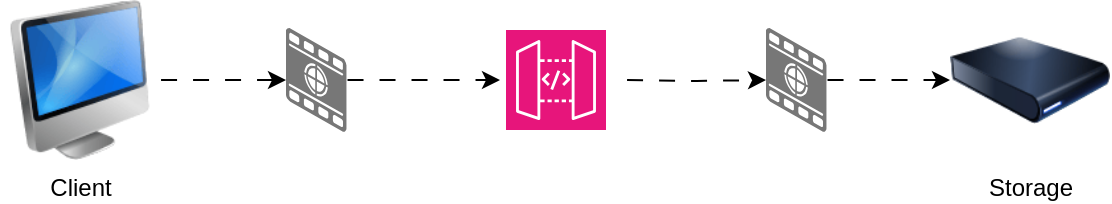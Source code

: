 <mxfile version="26.0.5" pages="5">
  <diagram name="Problem" id="P0rNSONEeaxtKrXE7Jqg">
    <mxGraphModel dx="1306" dy="825" grid="1" gridSize="10" guides="1" tooltips="1" connect="1" arrows="1" fold="1" page="1" pageScale="1" pageWidth="1169" pageHeight="827" math="0" shadow="0">
      <root>
        <mxCell id="0" />
        <mxCell id="1" parent="0" />
        <mxCell id="vBPRODDeX6TSBj6M_eWh-3" style="edgeStyle=orthogonalEdgeStyle;rounded=0;orthogonalLoop=1;jettySize=auto;html=1;entryX=0;entryY=0.5;entryDx=0;entryDy=0;flowAnimation=1;" edge="1" parent="1" source="vBPRODDeX6TSBj6M_eWh-6">
          <mxGeometry relative="1" as="geometry">
            <mxPoint x="557" y="414" as="targetPoint" />
          </mxGeometry>
        </mxCell>
        <mxCell id="vBPRODDeX6TSBj6M_eWh-1" value="Client" style="image;html=1;image=img/lib/clip_art/computers/iMac_128x128.png" vertex="1" parent="1">
          <mxGeometry x="307" y="374" width="80" height="80" as="geometry" />
        </mxCell>
        <mxCell id="vBPRODDeX6TSBj6M_eWh-9" style="edgeStyle=orthogonalEdgeStyle;rounded=0;orthogonalLoop=1;jettySize=auto;html=1;entryX=0;entryY=0.5;entryDx=0;entryDy=0;flowAnimation=1;" edge="1" parent="1" source="vBPRODDeX6TSBj6M_eWh-10" target="vBPRODDeX6TSBj6M_eWh-8">
          <mxGeometry relative="1" as="geometry" />
        </mxCell>
        <mxCell id="vBPRODDeX6TSBj6M_eWh-7" value="" style="edgeStyle=orthogonalEdgeStyle;rounded=0;orthogonalLoop=1;jettySize=auto;html=1;entryX=0;entryY=0.5;entryDx=0;entryDy=0;flowAnimation=1;" edge="1" parent="1" source="vBPRODDeX6TSBj6M_eWh-1" target="vBPRODDeX6TSBj6M_eWh-6">
          <mxGeometry relative="1" as="geometry">
            <mxPoint x="387" y="414" as="sourcePoint" />
            <mxPoint x="507" y="414" as="targetPoint" />
          </mxGeometry>
        </mxCell>
        <mxCell id="vBPRODDeX6TSBj6M_eWh-6" value="" style="verticalLabelPosition=bottom;html=1;verticalAlign=top;strokeWidth=1;align=center;outlineConnect=0;dashed=0;outlineConnect=0;shape=mxgraph.aws3d.image;strokeColor=none;fillColor=#777777;aspect=fixed;" vertex="1" parent="1">
          <mxGeometry x="450" y="388" width="30.23" height="52" as="geometry" />
        </mxCell>
        <mxCell id="vBPRODDeX6TSBj6M_eWh-8" value="Storage" style="image;html=1;image=img/lib/clip_art/computers/Harddrive_128x128.png" vertex="1" parent="1">
          <mxGeometry x="782" y="374" width="80" height="80" as="geometry" />
        </mxCell>
        <mxCell id="vBPRODDeX6TSBj6M_eWh-11" value="" style="edgeStyle=orthogonalEdgeStyle;rounded=0;orthogonalLoop=1;jettySize=auto;html=1;entryX=0;entryY=0.5;entryDx=0;entryDy=0;flowAnimation=1;" edge="1" parent="1" target="vBPRODDeX6TSBj6M_eWh-10">
          <mxGeometry relative="1" as="geometry">
            <mxPoint x="620" y="414" as="sourcePoint" />
            <mxPoint x="782" y="414" as="targetPoint" />
          </mxGeometry>
        </mxCell>
        <mxCell id="vBPRODDeX6TSBj6M_eWh-10" value="" style="verticalLabelPosition=bottom;html=1;verticalAlign=top;strokeWidth=1;align=center;outlineConnect=0;dashed=0;outlineConnect=0;shape=mxgraph.aws3d.image;strokeColor=none;fillColor=#777777;aspect=fixed;" vertex="1" parent="1">
          <mxGeometry x="690" y="388" width="30.23" height="52" as="geometry" />
        </mxCell>
        <mxCell id="fUBKV3H9uoQNqTbPFIY8-1" value="" style="sketch=0;points=[[0,0,0],[0.25,0,0],[0.5,0,0],[0.75,0,0],[1,0,0],[0,1,0],[0.25,1,0],[0.5,1,0],[0.75,1,0],[1,1,0],[0,0.25,0],[0,0.5,0],[0,0.75,0],[1,0.25,0],[1,0.5,0],[1,0.75,0]];outlineConnect=0;fontColor=#232F3E;fillColor=#E7157B;strokeColor=#ffffff;dashed=0;verticalLabelPosition=bottom;verticalAlign=top;align=center;html=1;fontSize=12;fontStyle=0;aspect=fixed;shape=mxgraph.aws4.resourceIcon;resIcon=mxgraph.aws4.api_gateway;" vertex="1" parent="1">
          <mxGeometry x="560" y="389" width="50" height="50" as="geometry" />
        </mxCell>
      </root>
    </mxGraphModel>
  </diagram>
  <diagram name="Solution-1" id="72ppi86PY4V8Xza2J7hb">
    <mxGraphModel dx="1306" dy="825" grid="1" gridSize="10" guides="1" tooltips="1" connect="1" arrows="1" fold="1" page="1" pageScale="1" pageWidth="1169" pageHeight="827" math="0" shadow="0">
      <root>
        <mxCell id="O2NYZbeeu-_QF4TCAPES-0" />
        <mxCell id="O2NYZbeeu-_QF4TCAPES-1" parent="O2NYZbeeu-_QF4TCAPES-0" />
        <mxCell id="mWlzkhwqvpsy-X-Dac72-10" style="edgeStyle=orthogonalEdgeStyle;rounded=0;orthogonalLoop=1;jettySize=auto;html=1;flowAnimation=1;" edge="1" parent="O2NYZbeeu-_QF4TCAPES-1" source="O2NYZbeeu-_QF4TCAPES-3" target="O2NYZbeeu-_QF4TCAPES-7">
          <mxGeometry relative="1" as="geometry">
            <Array as="points">
              <mxPoint x="420" y="410" />
              <mxPoint x="420" y="410" />
            </Array>
          </mxGeometry>
        </mxCell>
        <mxCell id="O2NYZbeeu-_QF4TCAPES-3" value="Client" style="image;html=1;image=img/lib/clip_art/computers/iMac_128x128.png" vertex="1" parent="O2NYZbeeu-_QF4TCAPES-1">
          <mxGeometry x="307" y="374" width="80" height="80" as="geometry" />
        </mxCell>
        <mxCell id="mWlzkhwqvpsy-X-Dac72-5" style="edgeStyle=orthogonalEdgeStyle;rounded=0;orthogonalLoop=1;jettySize=auto;html=1;flowAnimation=1;" edge="1" parent="O2NYZbeeu-_QF4TCAPES-1" target="O2NYZbeeu-_QF4TCAPES-7">
          <mxGeometry relative="1" as="geometry">
            <mxPoint x="557" y="420" as="sourcePoint" />
            <Array as="points">
              <mxPoint x="520" y="420" />
              <mxPoint x="520" y="420" />
            </Array>
          </mxGeometry>
        </mxCell>
        <mxCell id="mWlzkhwqvpsy-X-Dac72-11" style="edgeStyle=orthogonalEdgeStyle;rounded=0;orthogonalLoop=1;jettySize=auto;html=1;flowAnimation=1;" edge="1" parent="O2NYZbeeu-_QF4TCAPES-1" target="O2NYZbeeu-_QF4TCAPES-10">
          <mxGeometry relative="1" as="geometry">
            <mxPoint x="620" y="410" as="sourcePoint" />
            <Array as="points">
              <mxPoint x="670" y="410" />
              <mxPoint x="670" y="410" />
            </Array>
          </mxGeometry>
        </mxCell>
        <mxCell id="mWlzkhwqvpsy-X-Dac72-6" style="edgeStyle=orthogonalEdgeStyle;rounded=0;orthogonalLoop=1;jettySize=auto;html=1;flowAnimation=1;" edge="1" parent="O2NYZbeeu-_QF4TCAPES-1" source="O2NYZbeeu-_QF4TCAPES-7" target="O2NYZbeeu-_QF4TCAPES-3">
          <mxGeometry relative="1" as="geometry">
            <Array as="points">
              <mxPoint x="420" y="420" />
              <mxPoint x="420" y="420" />
            </Array>
          </mxGeometry>
        </mxCell>
        <mxCell id="mWlzkhwqvpsy-X-Dac72-9" style="edgeStyle=orthogonalEdgeStyle;rounded=0;orthogonalLoop=1;jettySize=auto;html=1;flowAnimation=1;" edge="1" parent="O2NYZbeeu-_QF4TCAPES-1" source="O2NYZbeeu-_QF4TCAPES-7">
          <mxGeometry relative="1" as="geometry">
            <mxPoint x="557" y="410" as="targetPoint" />
            <Array as="points">
              <mxPoint x="520" y="410" />
              <mxPoint x="520" y="410" />
            </Array>
          </mxGeometry>
        </mxCell>
        <mxCell id="O2NYZbeeu-_QF4TCAPES-7" value="" style="verticalLabelPosition=bottom;html=1;verticalAlign=top;strokeWidth=1;align=center;outlineConnect=0;dashed=0;outlineConnect=0;shape=mxgraph.aws3d.image;strokeColor=none;fillColor=#777777;aspect=fixed;" vertex="1" parent="O2NYZbeeu-_QF4TCAPES-1">
          <mxGeometry x="450" y="388" width="30.23" height="52" as="geometry" />
        </mxCell>
        <mxCell id="mWlzkhwqvpsy-X-Dac72-4" style="edgeStyle=orthogonalEdgeStyle;rounded=0;orthogonalLoop=1;jettySize=auto;html=1;flowAnimation=1;" edge="1" parent="O2NYZbeeu-_QF4TCAPES-1" source="O2NYZbeeu-_QF4TCAPES-10">
          <mxGeometry relative="1" as="geometry">
            <mxPoint x="620" y="420" as="targetPoint" />
            <Array as="points">
              <mxPoint x="670" y="420" />
              <mxPoint x="670" y="420" />
            </Array>
          </mxGeometry>
        </mxCell>
        <mxCell id="mWlzkhwqvpsy-X-Dac72-12" style="edgeStyle=orthogonalEdgeStyle;rounded=0;orthogonalLoop=1;jettySize=auto;html=1;flowAnimation=1;" edge="1" parent="O2NYZbeeu-_QF4TCAPES-1" source="O2NYZbeeu-_QF4TCAPES-10">
          <mxGeometry relative="1" as="geometry">
            <mxPoint x="780" y="410" as="targetPoint" />
            <Array as="points">
              <mxPoint x="750" y="410" />
              <mxPoint x="750" y="410" />
            </Array>
          </mxGeometry>
        </mxCell>
        <mxCell id="O2NYZbeeu-_QF4TCAPES-10" value="" style="verticalLabelPosition=bottom;html=1;verticalAlign=top;strokeWidth=1;align=center;outlineConnect=0;dashed=0;outlineConnect=0;shape=mxgraph.aws3d.image;strokeColor=none;fillColor=#777777;aspect=fixed;" vertex="1" parent="O2NYZbeeu-_QF4TCAPES-1">
          <mxGeometry x="680" y="388" width="30.23" height="52" as="geometry" />
        </mxCell>
        <mxCell id="mWlzkhwqvpsy-X-Dac72-3" style="edgeStyle=orthogonalEdgeStyle;rounded=0;orthogonalLoop=1;jettySize=auto;html=1;flowAnimation=1;" edge="1" parent="O2NYZbeeu-_QF4TCAPES-1" target="O2NYZbeeu-_QF4TCAPES-10">
          <mxGeometry relative="1" as="geometry">
            <mxPoint x="780" y="420" as="sourcePoint" />
            <Array as="points">
              <mxPoint x="750" y="420" />
              <mxPoint x="750" y="420" />
            </Array>
          </mxGeometry>
        </mxCell>
        <mxCell id="Ixc8FI6wyPdwdD22UWWJ-2" value="" style="edgeStyle=orthogonalEdgeStyle;rounded=0;orthogonalLoop=1;jettySize=auto;html=1;flowAnimation=1;" edge="1" parent="O2NYZbeeu-_QF4TCAPES-1" source="d-24OFHpohl1RcK-2ual-0" target="Ixc8FI6wyPdwdD22UWWJ-1">
          <mxGeometry relative="1" as="geometry">
            <Array as="points">
              <mxPoint x="870" y="410" />
              <mxPoint x="870" y="410" />
            </Array>
          </mxGeometry>
        </mxCell>
        <mxCell id="d-24OFHpohl1RcK-2ual-0" value="Lambda" style="sketch=0;points=[[0,0,0],[0.25,0,0],[0.5,0,0],[0.75,0,0],[1,0,0],[0,1,0],[0.25,1,0],[0.5,1,0],[0.75,1,0],[1,1,0],[0,0.25,0],[0,0.5,0],[0,0.75,0],[1,0.25,0],[1,0.5,0],[1,0.75,0]];outlineConnect=0;fontColor=#232F3E;fillColor=#ED7100;strokeColor=#ffffff;dashed=0;verticalLabelPosition=bottom;verticalAlign=top;align=center;html=1;fontSize=12;fontStyle=0;aspect=fixed;shape=mxgraph.aws4.resourceIcon;resIcon=mxgraph.aws4.lambda;" vertex="1" parent="O2NYZbeeu-_QF4TCAPES-1">
          <mxGeometry x="780" y="388" width="50" height="50" as="geometry" />
        </mxCell>
        <mxCell id="Ixc8FI6wyPdwdD22UWWJ-0" value="API" style="sketch=0;points=[[0,0,0],[0.25,0,0],[0.5,0,0],[0.75,0,0],[1,0,0],[0,1,0],[0.25,1,0],[0.5,1,0],[0.75,1,0],[1,1,0],[0,0.25,0],[0,0.5,0],[0,0.75,0],[1,0.25,0],[1,0.5,0],[1,0.75,0]];outlineConnect=0;fontColor=#232F3E;fillColor=#E7157B;strokeColor=#ffffff;dashed=0;verticalLabelPosition=bottom;verticalAlign=top;align=center;html=1;fontSize=12;fontStyle=0;aspect=fixed;shape=mxgraph.aws4.resourceIcon;resIcon=mxgraph.aws4.api_gateway;" vertex="1" parent="O2NYZbeeu-_QF4TCAPES-1">
          <mxGeometry x="559.5" y="389" width="50" height="50" as="geometry" />
        </mxCell>
        <mxCell id="Ixc8FI6wyPdwdD22UWWJ-3" value="" style="edgeStyle=orthogonalEdgeStyle;rounded=0;orthogonalLoop=1;jettySize=auto;html=1;flowAnimation=1;" edge="1" parent="O2NYZbeeu-_QF4TCAPES-1" source="Ixc8FI6wyPdwdD22UWWJ-1" target="d-24OFHpohl1RcK-2ual-0">
          <mxGeometry relative="1" as="geometry">
            <Array as="points">
              <mxPoint x="870" y="420" />
              <mxPoint x="870" y="420" />
            </Array>
          </mxGeometry>
        </mxCell>
        <mxCell id="Ixc8FI6wyPdwdD22UWWJ-1" value="DB" style="image;html=1;image=img/lib/clip_art/computers/Database_128x128.png" vertex="1" parent="O2NYZbeeu-_QF4TCAPES-1">
          <mxGeometry x="900" y="373" width="50" height="80" as="geometry" />
        </mxCell>
      </root>
    </mxGraphModel>
  </diagram>
  <diagram name="Solution-2" id="lGptv-74Gkom0qWH-vt3">
    <mxGraphModel dx="1306" dy="825" grid="1" gridSize="10" guides="1" tooltips="1" connect="1" arrows="1" fold="1" page="1" pageScale="1" pageWidth="1169" pageHeight="827" math="0" shadow="0">
      <root>
        <mxCell id="dSsJA4RfPpSCwfcWM4q2-0" />
        <mxCell id="dSsJA4RfPpSCwfcWM4q2-1" parent="dSsJA4RfPpSCwfcWM4q2-0" />
        <mxCell id="dSsJA4RfPpSCwfcWM4q2-2" style="edgeStyle=orthogonalEdgeStyle;rounded=0;orthogonalLoop=1;jettySize=auto;html=1;flowAnimation=1;" edge="1" parent="dSsJA4RfPpSCwfcWM4q2-1" source="dSsJA4RfPpSCwfcWM4q2-3" target="dSsJA4RfPpSCwfcWM4q2-9">
          <mxGeometry relative="1" as="geometry">
            <Array as="points">
              <mxPoint x="436" y="410" />
              <mxPoint x="436" y="410" />
            </Array>
          </mxGeometry>
        </mxCell>
        <mxCell id="dSsJA4RfPpSCwfcWM4q2-3" value="Client" style="image;html=1;image=img/lib/clip_art/computers/iMac_128x128.png" vertex="1" parent="dSsJA4RfPpSCwfcWM4q2-1">
          <mxGeometry x="323" y="374" width="80" height="80" as="geometry" />
        </mxCell>
        <mxCell id="dSsJA4RfPpSCwfcWM4q2-4" style="edgeStyle=orthogonalEdgeStyle;rounded=0;orthogonalLoop=1;jettySize=auto;html=1;flowAnimation=1;" edge="1" parent="dSsJA4RfPpSCwfcWM4q2-1" target="dSsJA4RfPpSCwfcWM4q2-9">
          <mxGeometry relative="1" as="geometry">
            <mxPoint x="573" y="420" as="sourcePoint" />
            <Array as="points">
              <mxPoint x="536" y="420" />
              <mxPoint x="536" y="420" />
            </Array>
          </mxGeometry>
        </mxCell>
        <mxCell id="dSsJA4RfPpSCwfcWM4q2-5" style="edgeStyle=orthogonalEdgeStyle;rounded=0;orthogonalLoop=1;jettySize=auto;html=1;flowAnimation=1;" edge="1" parent="dSsJA4RfPpSCwfcWM4q2-1" target="dSsJA4RfPpSCwfcWM4q2-12">
          <mxGeometry relative="1" as="geometry">
            <mxPoint x="636" y="410" as="sourcePoint" />
            <Array as="points">
              <mxPoint x="686" y="410" />
              <mxPoint x="686" y="410" />
            </Array>
          </mxGeometry>
        </mxCell>
        <mxCell id="dSsJA4RfPpSCwfcWM4q2-7" style="edgeStyle=orthogonalEdgeStyle;rounded=0;orthogonalLoop=1;jettySize=auto;html=1;flowAnimation=1;" edge="1" parent="dSsJA4RfPpSCwfcWM4q2-1" source="dSsJA4RfPpSCwfcWM4q2-9" target="dSsJA4RfPpSCwfcWM4q2-3">
          <mxGeometry relative="1" as="geometry">
            <Array as="points">
              <mxPoint x="436" y="420" />
              <mxPoint x="436" y="420" />
            </Array>
          </mxGeometry>
        </mxCell>
        <mxCell id="dSsJA4RfPpSCwfcWM4q2-8" style="edgeStyle=orthogonalEdgeStyle;rounded=0;orthogonalLoop=1;jettySize=auto;html=1;flowAnimation=1;" edge="1" parent="dSsJA4RfPpSCwfcWM4q2-1" source="dSsJA4RfPpSCwfcWM4q2-9">
          <mxGeometry relative="1" as="geometry">
            <mxPoint x="573" y="410" as="targetPoint" />
            <Array as="points">
              <mxPoint x="536" y="410" />
              <mxPoint x="536" y="410" />
            </Array>
          </mxGeometry>
        </mxCell>
        <mxCell id="dSsJA4RfPpSCwfcWM4q2-9" value="" style="verticalLabelPosition=bottom;html=1;verticalAlign=top;strokeWidth=1;align=center;outlineConnect=0;dashed=0;outlineConnect=0;shape=mxgraph.aws3d.image;strokeColor=none;fillColor=#777777;aspect=fixed;" vertex="1" parent="dSsJA4RfPpSCwfcWM4q2-1">
          <mxGeometry x="466" y="388" width="30.23" height="52" as="geometry" />
        </mxCell>
        <mxCell id="dSsJA4RfPpSCwfcWM4q2-10" style="edgeStyle=orthogonalEdgeStyle;rounded=0;orthogonalLoop=1;jettySize=auto;html=1;flowAnimation=1;" edge="1" parent="dSsJA4RfPpSCwfcWM4q2-1" source="dSsJA4RfPpSCwfcWM4q2-12">
          <mxGeometry relative="1" as="geometry">
            <mxPoint x="636" y="420" as="targetPoint" />
            <Array as="points">
              <mxPoint x="686" y="420" />
              <mxPoint x="686" y="420" />
            </Array>
          </mxGeometry>
        </mxCell>
        <mxCell id="dSsJA4RfPpSCwfcWM4q2-11" style="edgeStyle=orthogonalEdgeStyle;rounded=0;orthogonalLoop=1;jettySize=auto;html=1;flowAnimation=1;" edge="1" parent="dSsJA4RfPpSCwfcWM4q2-1" source="dSsJA4RfPpSCwfcWM4q2-12">
          <mxGeometry relative="1" as="geometry">
            <mxPoint x="796" y="410" as="targetPoint" />
            <Array as="points">
              <mxPoint x="766" y="410" />
              <mxPoint x="766" y="410" />
            </Array>
          </mxGeometry>
        </mxCell>
        <mxCell id="dSsJA4RfPpSCwfcWM4q2-12" value="" style="verticalLabelPosition=bottom;html=1;verticalAlign=top;strokeWidth=1;align=center;outlineConnect=0;dashed=0;outlineConnect=0;shape=mxgraph.aws3d.image;strokeColor=none;fillColor=#777777;aspect=fixed;" vertex="1" parent="dSsJA4RfPpSCwfcWM4q2-1">
          <mxGeometry x="706" y="388" width="30.23" height="52" as="geometry" />
        </mxCell>
        <mxCell id="dSsJA4RfPpSCwfcWM4q2-13" style="edgeStyle=orthogonalEdgeStyle;rounded=0;orthogonalLoop=1;jettySize=auto;html=1;flowAnimation=1;" edge="1" parent="dSsJA4RfPpSCwfcWM4q2-1" target="dSsJA4RfPpSCwfcWM4q2-12">
          <mxGeometry relative="1" as="geometry">
            <mxPoint x="796" y="420" as="sourcePoint" />
            <Array as="points">
              <mxPoint x="766" y="420" />
              <mxPoint x="766" y="420" />
            </Array>
          </mxGeometry>
        </mxCell>
        <mxCell id="GK5hIVBf3n34CRLN3hOK-0" value="API" style="sketch=0;points=[[0,0,0],[0.25,0,0],[0.5,0,0],[0.75,0,0],[1,0,0],[0,1,0],[0.25,1,0],[0.5,1,0],[0.75,1,0],[1,1,0],[0,0.25,0],[0,0.5,0],[0,0.75,0],[1,0.25,0],[1,0.5,0],[1,0.75,0]];outlineConnect=0;fontColor=#232F3E;fillColor=#E7157B;strokeColor=#ffffff;dashed=0;verticalLabelPosition=bottom;verticalAlign=top;align=center;html=1;fontSize=12;fontStyle=0;aspect=fixed;shape=mxgraph.aws4.resourceIcon;resIcon=mxgraph.aws4.api_gateway;" vertex="1" parent="dSsJA4RfPpSCwfcWM4q2-1">
          <mxGeometry x="576" y="389" width="50" height="50" as="geometry" />
        </mxCell>
        <mxCell id="GK5hIVBf3n34CRLN3hOK-3" value="S3" style="sketch=0;points=[[0,0,0],[0.25,0,0],[0.5,0,0],[0.75,0,0],[1,0,0],[0,1,0],[0.25,1,0],[0.5,1,0],[0.75,1,0],[1,1,0],[0,0.25,0],[0,0.5,0],[0,0.75,0],[1,0.25,0],[1,0.5,0],[1,0.75,0]];outlineConnect=0;fontColor=#232F3E;fillColor=#7AA116;strokeColor=#ffffff;dashed=0;verticalLabelPosition=bottom;verticalAlign=top;align=center;html=1;fontSize=12;fontStyle=0;aspect=fixed;shape=mxgraph.aws4.resourceIcon;resIcon=mxgraph.aws4.s3;" vertex="1" parent="dSsJA4RfPpSCwfcWM4q2-1">
          <mxGeometry x="796" y="389" width="50" height="50" as="geometry" />
        </mxCell>
      </root>
    </mxGraphModel>
  </diagram>
  <diagram name="Solution-3" id="_cSXg3JgTt-2_7wsRhel">
    <mxGraphModel dx="1306" dy="825" grid="1" gridSize="10" guides="1" tooltips="1" connect="1" arrows="1" fold="1" page="1" pageScale="1" pageWidth="1169" pageHeight="827" math="0" shadow="0">
      <root>
        <mxCell id="diRIYQ4MY-aN88RkYUPm-0" />
        <mxCell id="diRIYQ4MY-aN88RkYUPm-1" parent="diRIYQ4MY-aN88RkYUPm-0" />
        <mxCell id="diRIYQ4MY-aN88RkYUPm-2" style="edgeStyle=orthogonalEdgeStyle;rounded=0;orthogonalLoop=1;jettySize=auto;html=1;flowAnimation=1;" edge="1" parent="diRIYQ4MY-aN88RkYUPm-1" source="diRIYQ4MY-aN88RkYUPm-3" target="diRIYQ4MY-aN88RkYUPm-8">
          <mxGeometry relative="1" as="geometry">
            <Array as="points">
              <mxPoint x="376" y="410" />
              <mxPoint x="376" y="410" />
            </Array>
          </mxGeometry>
        </mxCell>
        <mxCell id="diRIYQ4MY-aN88RkYUPm-3" value="Client" style="image;html=1;image=img/lib/clip_art/computers/iMac_128x128.png" vertex="1" parent="diRIYQ4MY-aN88RkYUPm-1">
          <mxGeometry x="263" y="374" width="80" height="80" as="geometry" />
        </mxCell>
        <mxCell id="diRIYQ4MY-aN88RkYUPm-4" style="edgeStyle=orthogonalEdgeStyle;rounded=0;orthogonalLoop=1;jettySize=auto;html=1;flowAnimation=1;" edge="1" parent="diRIYQ4MY-aN88RkYUPm-1" target="diRIYQ4MY-aN88RkYUPm-8">
          <mxGeometry relative="1" as="geometry">
            <mxPoint x="513" y="420" as="sourcePoint" />
            <Array as="points">
              <mxPoint x="476" y="420" />
              <mxPoint x="476" y="420" />
            </Array>
          </mxGeometry>
        </mxCell>
        <mxCell id="diRIYQ4MY-aN88RkYUPm-5" style="edgeStyle=orthogonalEdgeStyle;rounded=0;orthogonalLoop=1;jettySize=auto;html=1;flowAnimation=1;" edge="1" parent="diRIYQ4MY-aN88RkYUPm-1" target="diRIYQ4MY-aN88RkYUPm-11">
          <mxGeometry relative="1" as="geometry">
            <mxPoint x="576" y="410" as="sourcePoint" />
            <Array as="points">
              <mxPoint x="626" y="410" />
              <mxPoint x="626" y="410" />
            </Array>
          </mxGeometry>
        </mxCell>
        <mxCell id="diRIYQ4MY-aN88RkYUPm-6" style="edgeStyle=orthogonalEdgeStyle;rounded=0;orthogonalLoop=1;jettySize=auto;html=1;flowAnimation=1;" edge="1" parent="diRIYQ4MY-aN88RkYUPm-1" source="diRIYQ4MY-aN88RkYUPm-8" target="diRIYQ4MY-aN88RkYUPm-3">
          <mxGeometry relative="1" as="geometry">
            <Array as="points">
              <mxPoint x="376" y="420" />
              <mxPoint x="376" y="420" />
            </Array>
          </mxGeometry>
        </mxCell>
        <mxCell id="diRIYQ4MY-aN88RkYUPm-7" style="edgeStyle=orthogonalEdgeStyle;rounded=0;orthogonalLoop=1;jettySize=auto;html=1;flowAnimation=1;" edge="1" parent="diRIYQ4MY-aN88RkYUPm-1" source="diRIYQ4MY-aN88RkYUPm-8">
          <mxGeometry relative="1" as="geometry">
            <mxPoint x="513" y="410" as="targetPoint" />
            <Array as="points">
              <mxPoint x="476" y="410" />
              <mxPoint x="476" y="410" />
            </Array>
          </mxGeometry>
        </mxCell>
        <mxCell id="diRIYQ4MY-aN88RkYUPm-8" value="" style="verticalLabelPosition=bottom;html=1;verticalAlign=top;strokeWidth=1;align=center;outlineConnect=0;dashed=0;outlineConnect=0;shape=mxgraph.aws3d.image;strokeColor=none;fillColor=#777777;aspect=fixed;" vertex="1" parent="diRIYQ4MY-aN88RkYUPm-1">
          <mxGeometry x="406" y="388" width="30.23" height="52" as="geometry" />
        </mxCell>
        <mxCell id="diRIYQ4MY-aN88RkYUPm-9" style="edgeStyle=orthogonalEdgeStyle;rounded=0;orthogonalLoop=1;jettySize=auto;html=1;flowAnimation=1;" edge="1" parent="diRIYQ4MY-aN88RkYUPm-1" source="diRIYQ4MY-aN88RkYUPm-11">
          <mxGeometry relative="1" as="geometry">
            <mxPoint x="576" y="420" as="targetPoint" />
            <Array as="points">
              <mxPoint x="626" y="420" />
              <mxPoint x="626" y="420" />
            </Array>
          </mxGeometry>
        </mxCell>
        <mxCell id="diRIYQ4MY-aN88RkYUPm-10" style="edgeStyle=orthogonalEdgeStyle;rounded=0;orthogonalLoop=1;jettySize=auto;html=1;flowAnimation=1;" edge="1" parent="diRIYQ4MY-aN88RkYUPm-1" source="diRIYQ4MY-aN88RkYUPm-11">
          <mxGeometry relative="1" as="geometry">
            <mxPoint x="736" y="410" as="targetPoint" />
            <Array as="points">
              <mxPoint x="706" y="410" />
              <mxPoint x="706" y="410" />
            </Array>
          </mxGeometry>
        </mxCell>
        <mxCell id="diRIYQ4MY-aN88RkYUPm-11" value="" style="verticalLabelPosition=bottom;html=1;verticalAlign=top;strokeWidth=1;align=center;outlineConnect=0;dashed=0;outlineConnect=0;shape=mxgraph.aws3d.image;strokeColor=none;fillColor=#777777;aspect=fixed;" vertex="1" parent="diRIYQ4MY-aN88RkYUPm-1">
          <mxGeometry x="636" y="388" width="30.23" height="52" as="geometry" />
        </mxCell>
        <mxCell id="diRIYQ4MY-aN88RkYUPm-12" style="edgeStyle=orthogonalEdgeStyle;rounded=0;orthogonalLoop=1;jettySize=auto;html=1;flowAnimation=1;" edge="1" parent="diRIYQ4MY-aN88RkYUPm-1" target="diRIYQ4MY-aN88RkYUPm-11">
          <mxGeometry relative="1" as="geometry">
            <mxPoint x="736" y="420" as="sourcePoint" />
            <Array as="points">
              <mxPoint x="706" y="420" />
              <mxPoint x="706" y="420" />
            </Array>
          </mxGeometry>
        </mxCell>
        <mxCell id="diRIYQ4MY-aN88RkYUPm-13" value="" style="edgeStyle=orthogonalEdgeStyle;rounded=0;orthogonalLoop=1;jettySize=auto;html=1;flowAnimation=1;" edge="1" parent="diRIYQ4MY-aN88RkYUPm-1" source="diRIYQ4MY-aN88RkYUPm-15">
          <mxGeometry relative="1" as="geometry">
            <mxPoint x="856" y="410" as="targetPoint" />
            <Array as="points">
              <mxPoint x="826" y="410" />
              <mxPoint x="826" y="410" />
            </Array>
          </mxGeometry>
        </mxCell>
        <mxCell id="diRIYQ4MY-aN88RkYUPm-14" value="" style="edgeStyle=orthogonalEdgeStyle;rounded=0;orthogonalLoop=1;jettySize=auto;html=1;flowAnimation=1;" edge="1" parent="diRIYQ4MY-aN88RkYUPm-1" source="diRIYQ4MY-aN88RkYUPm-15" target="diRIYQ4MY-aN88RkYUPm-19">
          <mxGeometry relative="1" as="geometry" />
        </mxCell>
        <mxCell id="7vIdpa1L4sfdoL7jO0v2-1" value="" style="edgeStyle=orthogonalEdgeStyle;rounded=0;orthogonalLoop=1;jettySize=auto;html=1;flowAnimation=1;" edge="1" parent="diRIYQ4MY-aN88RkYUPm-1">
          <mxGeometry relative="1" as="geometry">
            <mxPoint x="755" y="438" as="sourcePoint" />
            <mxPoint x="755" y="510" as="targetPoint" />
            <Array as="points">
              <mxPoint x="755" y="480" />
              <mxPoint x="755" y="480" />
            </Array>
          </mxGeometry>
        </mxCell>
        <mxCell id="diRIYQ4MY-aN88RkYUPm-15" value="" style="sketch=0;points=[[0,0,0],[0.25,0,0],[0.5,0,0],[0.75,0,0],[1,0,0],[0,1,0],[0.25,1,0],[0.5,1,0],[0.75,1,0],[1,1,0],[0,0.25,0],[0,0.5,0],[0,0.75,0],[1,0.25,0],[1,0.5,0],[1,0.75,0]];outlineConnect=0;fontColor=#232F3E;fillColor=#ED7100;strokeColor=#ffffff;dashed=0;verticalLabelPosition=bottom;verticalAlign=top;align=center;html=1;fontSize=12;fontStyle=0;aspect=fixed;shape=mxgraph.aws4.resourceIcon;resIcon=mxgraph.aws4.lambda;" vertex="1" parent="diRIYQ4MY-aN88RkYUPm-1">
          <mxGeometry x="736" y="388" width="50" height="50" as="geometry" />
        </mxCell>
        <mxCell id="diRIYQ4MY-aN88RkYUPm-16" value="API" style="sketch=0;points=[[0,0,0],[0.25,0,0],[0.5,0,0],[0.75,0,0],[1,0,0],[0,1,0],[0.25,1,0],[0.5,1,0],[0.75,1,0],[1,1,0],[0,0.25,0],[0,0.5,0],[0,0.75,0],[1,0.25,0],[1,0.5,0],[1,0.75,0]];outlineConnect=0;fontColor=#232F3E;fillColor=#E7157B;strokeColor=#ffffff;dashed=0;verticalLabelPosition=bottom;verticalAlign=top;align=center;html=1;fontSize=12;fontStyle=0;aspect=fixed;shape=mxgraph.aws4.resourceIcon;resIcon=mxgraph.aws4.api_gateway;" vertex="1" parent="diRIYQ4MY-aN88RkYUPm-1">
          <mxGeometry x="515.5" y="389" width="50" height="50" as="geometry" />
        </mxCell>
        <mxCell id="diRIYQ4MY-aN88RkYUPm-17" value="" style="edgeStyle=orthogonalEdgeStyle;rounded=0;orthogonalLoop=1;jettySize=auto;html=1;flowAnimation=1;" edge="1" parent="diRIYQ4MY-aN88RkYUPm-1" target="diRIYQ4MY-aN88RkYUPm-15">
          <mxGeometry relative="1" as="geometry">
            <mxPoint x="856" y="420" as="sourcePoint" />
            <Array as="points">
              <mxPoint x="826" y="420" />
              <mxPoint x="826" y="420" />
            </Array>
          </mxGeometry>
        </mxCell>
        <mxCell id="diRIYQ4MY-aN88RkYUPm-18" value="S3" style="sketch=0;points=[[0,0,0],[0.25,0,0],[0.5,0,0],[0.75,0,0],[1,0,0],[0,1,0],[0.25,1,0],[0.5,1,0],[0.75,1,0],[1,1,0],[0,0.25,0],[0,0.5,0],[0,0.75,0],[1,0.25,0],[1,0.5,0],[1,0.75,0]];outlineConnect=0;fontColor=#232F3E;fillColor=#7AA116;strokeColor=#ffffff;dashed=0;verticalLabelPosition=bottom;verticalAlign=top;align=center;html=1;fontSize=12;fontStyle=0;aspect=fixed;shape=mxgraph.aws4.resourceIcon;resIcon=mxgraph.aws4.s3;" vertex="1" parent="diRIYQ4MY-aN88RkYUPm-1">
          <mxGeometry x="856" y="388" width="50" height="50" as="geometry" />
        </mxCell>
        <mxCell id="diRIYQ4MY-aN88RkYUPm-19" value="Rekognition" style="sketch=0;points=[[0,0,0],[0.25,0,0],[0.5,0,0],[0.75,0,0],[1,0,0],[0,1,0],[0.25,1,0],[0.5,1,0],[0.75,1,0],[1,1,0],[0,0.25,0],[0,0.5,0],[0,0.75,0],[1,0.25,0],[1,0.5,0],[1,0.75,0]];outlineConnect=0;fontColor=#232F3E;fillColor=#01A88D;strokeColor=#ffffff;dashed=0;verticalLabelPosition=top;verticalAlign=bottom;align=center;html=1;fontSize=12;fontStyle=0;aspect=fixed;shape=mxgraph.aws4.resourceIcon;resIcon=mxgraph.aws4.rekognition_2;labelPosition=center;" vertex="1" parent="diRIYQ4MY-aN88RkYUPm-1">
          <mxGeometry x="738" y="270" width="46" height="46" as="geometry" />
        </mxCell>
        <mxCell id="7vIdpa1L4sfdoL7jO0v2-2" value="" style="edgeStyle=orthogonalEdgeStyle;rounded=0;orthogonalLoop=1;jettySize=auto;html=1;flowAnimation=1;" edge="1" parent="diRIYQ4MY-aN88RkYUPm-1">
          <mxGeometry relative="1" as="geometry">
            <mxPoint x="764" y="510" as="sourcePoint" />
            <mxPoint x="764" y="438" as="targetPoint" />
            <Array as="points">
              <mxPoint x="764" y="480" />
              <mxPoint x="764" y="480" />
            </Array>
          </mxGeometry>
        </mxCell>
        <mxCell id="7vIdpa1L4sfdoL7jO0v2-0" value="" style="sketch=0;points=[[0,0,0],[0.25,0,0],[0.5,0,0],[0.75,0,0],[1,0,0],[0,1,0],[0.25,1,0],[0.5,1,0],[0.75,1,0],[1,1,0],[0,0.25,0],[0,0.5,0],[0,0.75,0],[1,0.25,0],[1,0.5,0],[1,0.75,0]];outlineConnect=0;fontColor=#232F3E;fillColor=#C925D1;strokeColor=#ffffff;dashed=0;verticalLabelPosition=bottom;verticalAlign=top;align=center;html=1;fontSize=12;fontStyle=0;aspect=fixed;shape=mxgraph.aws4.resourceIcon;resIcon=mxgraph.aws4.dynamodb;" vertex="1" parent="diRIYQ4MY-aN88RkYUPm-1">
          <mxGeometry x="736" y="510" width="50" height="50" as="geometry" />
        </mxCell>
      </root>
    </mxGraphModel>
  </diagram>
  <diagram name="Solution-4" id="7bVMCvKCm2H2iEhOdFXt">
    <mxGraphModel dx="1306" dy="825" grid="1" gridSize="10" guides="1" tooltips="1" connect="1" arrows="1" fold="1" page="1" pageScale="1" pageWidth="1169" pageHeight="827" math="0" shadow="0">
      <root>
        <mxCell id="SLDHy1DiMdNnZ1jH-4uN-0" />
        <mxCell id="SLDHy1DiMdNnZ1jH-4uN-1" parent="SLDHy1DiMdNnZ1jH-4uN-0" />
        <mxCell id="SLDHy1DiMdNnZ1jH-4uN-2" style="edgeStyle=orthogonalEdgeStyle;rounded=0;orthogonalLoop=1;jettySize=auto;html=1;flowAnimation=1;" edge="1" parent="SLDHy1DiMdNnZ1jH-4uN-1" source="SLDHy1DiMdNnZ1jH-4uN-3" target="SLDHy1DiMdNnZ1jH-4uN-8">
          <mxGeometry relative="1" as="geometry">
            <Array as="points">
              <mxPoint x="254" y="410" />
              <mxPoint x="254" y="410" />
            </Array>
          </mxGeometry>
        </mxCell>
        <mxCell id="SLDHy1DiMdNnZ1jH-4uN-3" value="Client" style="image;html=1;image=img/lib/clip_art/computers/iMac_128x128.png" vertex="1" parent="SLDHy1DiMdNnZ1jH-4uN-1">
          <mxGeometry x="141" y="374" width="80" height="80" as="geometry" />
        </mxCell>
        <mxCell id="SLDHy1DiMdNnZ1jH-4uN-4" style="edgeStyle=orthogonalEdgeStyle;rounded=0;orthogonalLoop=1;jettySize=auto;html=1;flowAnimation=1;" edge="1" parent="SLDHy1DiMdNnZ1jH-4uN-1" target="SLDHy1DiMdNnZ1jH-4uN-8">
          <mxGeometry relative="1" as="geometry">
            <mxPoint x="391" y="420" as="sourcePoint" />
            <Array as="points">
              <mxPoint x="354" y="420" />
              <mxPoint x="354" y="420" />
            </Array>
          </mxGeometry>
        </mxCell>
        <mxCell id="SLDHy1DiMdNnZ1jH-4uN-5" style="edgeStyle=orthogonalEdgeStyle;rounded=0;orthogonalLoop=1;jettySize=auto;html=1;flowAnimation=1;" edge="1" parent="SLDHy1DiMdNnZ1jH-4uN-1" target="SLDHy1DiMdNnZ1jH-4uN-11">
          <mxGeometry relative="1" as="geometry">
            <mxPoint x="454" y="410" as="sourcePoint" />
            <Array as="points">
              <mxPoint x="504" y="410" />
              <mxPoint x="504" y="410" />
            </Array>
          </mxGeometry>
        </mxCell>
        <mxCell id="SLDHy1DiMdNnZ1jH-4uN-6" style="edgeStyle=orthogonalEdgeStyle;rounded=0;orthogonalLoop=1;jettySize=auto;html=1;flowAnimation=1;" edge="1" parent="SLDHy1DiMdNnZ1jH-4uN-1" source="SLDHy1DiMdNnZ1jH-4uN-8" target="SLDHy1DiMdNnZ1jH-4uN-3">
          <mxGeometry relative="1" as="geometry">
            <Array as="points">
              <mxPoint x="254" y="420" />
              <mxPoint x="254" y="420" />
            </Array>
          </mxGeometry>
        </mxCell>
        <mxCell id="SLDHy1DiMdNnZ1jH-4uN-7" style="edgeStyle=orthogonalEdgeStyle;rounded=0;orthogonalLoop=1;jettySize=auto;html=1;flowAnimation=1;" edge="1" parent="SLDHy1DiMdNnZ1jH-4uN-1" source="SLDHy1DiMdNnZ1jH-4uN-8">
          <mxGeometry relative="1" as="geometry">
            <mxPoint x="391" y="410" as="targetPoint" />
            <Array as="points">
              <mxPoint x="354" y="410" />
              <mxPoint x="354" y="410" />
            </Array>
          </mxGeometry>
        </mxCell>
        <mxCell id="SLDHy1DiMdNnZ1jH-4uN-8" value="" style="verticalLabelPosition=bottom;html=1;verticalAlign=top;strokeWidth=1;align=center;outlineConnect=0;dashed=0;outlineConnect=0;shape=mxgraph.aws3d.image;strokeColor=none;fillColor=#777777;aspect=fixed;" vertex="1" parent="SLDHy1DiMdNnZ1jH-4uN-1">
          <mxGeometry x="284" y="388" width="30.23" height="52" as="geometry" />
        </mxCell>
        <mxCell id="SLDHy1DiMdNnZ1jH-4uN-9" style="edgeStyle=orthogonalEdgeStyle;rounded=0;orthogonalLoop=1;jettySize=auto;html=1;flowAnimation=1;" edge="1" parent="SLDHy1DiMdNnZ1jH-4uN-1" source="SLDHy1DiMdNnZ1jH-4uN-11">
          <mxGeometry relative="1" as="geometry">
            <mxPoint x="454" y="420" as="targetPoint" />
            <Array as="points">
              <mxPoint x="504" y="420" />
              <mxPoint x="504" y="420" />
            </Array>
          </mxGeometry>
        </mxCell>
        <mxCell id="SLDHy1DiMdNnZ1jH-4uN-10" style="edgeStyle=orthogonalEdgeStyle;rounded=0;orthogonalLoop=1;jettySize=auto;html=1;flowAnimation=1;" edge="1" parent="SLDHy1DiMdNnZ1jH-4uN-1" source="SLDHy1DiMdNnZ1jH-4uN-11">
          <mxGeometry relative="1" as="geometry">
            <mxPoint x="614" y="410" as="targetPoint" />
            <Array as="points">
              <mxPoint x="584" y="410" />
              <mxPoint x="584" y="410" />
            </Array>
          </mxGeometry>
        </mxCell>
        <mxCell id="SLDHy1DiMdNnZ1jH-4uN-11" value="" style="verticalLabelPosition=bottom;html=1;verticalAlign=top;strokeWidth=1;align=center;outlineConnect=0;dashed=0;outlineConnect=0;shape=mxgraph.aws3d.image;strokeColor=none;fillColor=#777777;aspect=fixed;" vertex="1" parent="SLDHy1DiMdNnZ1jH-4uN-1">
          <mxGeometry x="514" y="388" width="30.23" height="52" as="geometry" />
        </mxCell>
        <mxCell id="SLDHy1DiMdNnZ1jH-4uN-12" style="edgeStyle=orthogonalEdgeStyle;rounded=0;orthogonalLoop=1;jettySize=auto;html=1;flowAnimation=1;" edge="1" parent="SLDHy1DiMdNnZ1jH-4uN-1" target="SLDHy1DiMdNnZ1jH-4uN-11">
          <mxGeometry relative="1" as="geometry">
            <mxPoint x="614" y="420" as="sourcePoint" />
            <Array as="points">
              <mxPoint x="584" y="420" />
              <mxPoint x="584" y="420" />
            </Array>
          </mxGeometry>
        </mxCell>
        <mxCell id="SLDHy1DiMdNnZ1jH-4uN-13" value="" style="edgeStyle=orthogonalEdgeStyle;rounded=0;orthogonalLoop=1;jettySize=auto;html=1;flowAnimation=1;" edge="1" parent="SLDHy1DiMdNnZ1jH-4uN-1" source="SLDHy1DiMdNnZ1jH-4uN-16">
          <mxGeometry relative="1" as="geometry">
            <mxPoint x="734" y="410" as="targetPoint" />
            <Array as="points">
              <mxPoint x="704" y="410" />
              <mxPoint x="704" y="410" />
            </Array>
          </mxGeometry>
        </mxCell>
        <mxCell id="SLDHy1DiMdNnZ1jH-4uN-14" value="" style="edgeStyle=orthogonalEdgeStyle;rounded=0;orthogonalLoop=1;jettySize=auto;html=1;flowAnimation=1;" edge="1" parent="SLDHy1DiMdNnZ1jH-4uN-1" source="SLDHy1DiMdNnZ1jH-4uN-16" target="SLDHy1DiMdNnZ1jH-4uN-20">
          <mxGeometry relative="1" as="geometry" />
        </mxCell>
        <mxCell id="SLDHy1DiMdNnZ1jH-4uN-15" value="" style="edgeStyle=orthogonalEdgeStyle;rounded=0;orthogonalLoop=1;jettySize=auto;html=1;flowAnimation=1;" edge="1" parent="SLDHy1DiMdNnZ1jH-4uN-1">
          <mxGeometry relative="1" as="geometry">
            <mxPoint x="633" y="438" as="sourcePoint" />
            <mxPoint x="633" y="510" as="targetPoint" />
            <Array as="points">
              <mxPoint x="633" y="480" />
              <mxPoint x="633" y="480" />
            </Array>
          </mxGeometry>
        </mxCell>
        <mxCell id="SLDHy1DiMdNnZ1jH-4uN-16" value="" style="sketch=0;points=[[0,0,0],[0.25,0,0],[0.5,0,0],[0.75,0,0],[1,0,0],[0,1,0],[0.25,1,0],[0.5,1,0],[0.75,1,0],[1,1,0],[0,0.25,0],[0,0.5,0],[0,0.75,0],[1,0.25,0],[1,0.5,0],[1,0.75,0]];outlineConnect=0;fontColor=#232F3E;fillColor=#ED7100;strokeColor=#ffffff;dashed=0;verticalLabelPosition=bottom;verticalAlign=top;align=center;html=1;fontSize=12;fontStyle=0;aspect=fixed;shape=mxgraph.aws4.resourceIcon;resIcon=mxgraph.aws4.lambda;" vertex="1" parent="SLDHy1DiMdNnZ1jH-4uN-1">
          <mxGeometry x="614" y="388" width="50" height="50" as="geometry" />
        </mxCell>
        <mxCell id="SLDHy1DiMdNnZ1jH-4uN-17" value="API" style="sketch=0;points=[[0,0,0],[0.25,0,0],[0.5,0,0],[0.75,0,0],[1,0,0],[0,1,0],[0.25,1,0],[0.5,1,0],[0.75,1,0],[1,1,0],[0,0.25,0],[0,0.5,0],[0,0.75,0],[1,0.25,0],[1,0.5,0],[1,0.75,0]];outlineConnect=0;fontColor=#232F3E;fillColor=#E7157B;strokeColor=#ffffff;dashed=0;verticalLabelPosition=bottom;verticalAlign=top;align=center;html=1;fontSize=12;fontStyle=0;aspect=fixed;shape=mxgraph.aws4.resourceIcon;resIcon=mxgraph.aws4.api_gateway;" vertex="1" parent="SLDHy1DiMdNnZ1jH-4uN-1">
          <mxGeometry x="393.5" y="389" width="50" height="50" as="geometry" />
        </mxCell>
        <mxCell id="SLDHy1DiMdNnZ1jH-4uN-18" value="" style="edgeStyle=orthogonalEdgeStyle;rounded=0;orthogonalLoop=1;jettySize=auto;html=1;flowAnimation=1;" edge="1" parent="SLDHy1DiMdNnZ1jH-4uN-1" target="SLDHy1DiMdNnZ1jH-4uN-16">
          <mxGeometry relative="1" as="geometry">
            <mxPoint x="734" y="420" as="sourcePoint" />
            <Array as="points">
              <mxPoint x="704" y="420" />
              <mxPoint x="704" y="420" />
            </Array>
          </mxGeometry>
        </mxCell>
        <mxCell id="YldkjUizYy74dHa_TeQw-10" value="" style="edgeStyle=orthogonalEdgeStyle;rounded=0;orthogonalLoop=1;jettySize=auto;html=1;flowAnimation=1;" edge="1" parent="SLDHy1DiMdNnZ1jH-4uN-1">
          <mxGeometry relative="1" as="geometry">
            <mxPoint x="784" y="410" as="sourcePoint" />
            <mxPoint x="858" y="410" as="targetPoint" />
          </mxGeometry>
        </mxCell>
        <mxCell id="SLDHy1DiMdNnZ1jH-4uN-19" value="S3" style="sketch=0;points=[[0,0,0],[0.25,0,0],[0.5,0,0],[0.75,0,0],[1,0,0],[0,1,0],[0.25,1,0],[0.5,1,0],[0.75,1,0],[1,1,0],[0,0.25,0],[0,0.5,0],[0,0.75,0],[1,0.25,0],[1,0.5,0],[1,0.75,0]];outlineConnect=0;fontColor=#232F3E;fillColor=#7AA116;strokeColor=#ffffff;dashed=0;verticalLabelPosition=bottom;verticalAlign=top;align=center;html=1;fontSize=12;fontStyle=0;aspect=fixed;shape=mxgraph.aws4.resourceIcon;resIcon=mxgraph.aws4.s3;" vertex="1" parent="SLDHy1DiMdNnZ1jH-4uN-1">
          <mxGeometry x="734" y="388" width="50" height="50" as="geometry" />
        </mxCell>
        <mxCell id="SLDHy1DiMdNnZ1jH-4uN-20" value="Rekognition" style="sketch=0;points=[[0,0,0],[0.25,0,0],[0.5,0,0],[0.75,0,0],[1,0,0],[0,1,0],[0.25,1,0],[0.5,1,0],[0.75,1,0],[1,1,0],[0,0.25,0],[0,0.5,0],[0,0.75,0],[1,0.25,0],[1,0.5,0],[1,0.75,0]];outlineConnect=0;fontColor=#232F3E;fillColor=#01A88D;strokeColor=#ffffff;dashed=0;verticalLabelPosition=top;verticalAlign=bottom;align=center;html=1;fontSize=12;fontStyle=0;aspect=fixed;shape=mxgraph.aws4.resourceIcon;resIcon=mxgraph.aws4.rekognition_2;labelPosition=center;" vertex="1" parent="SLDHy1DiMdNnZ1jH-4uN-1">
          <mxGeometry x="616" y="270" width="46" height="46" as="geometry" />
        </mxCell>
        <mxCell id="SLDHy1DiMdNnZ1jH-4uN-21" value="" style="edgeStyle=orthogonalEdgeStyle;rounded=0;orthogonalLoop=1;jettySize=auto;html=1;flowAnimation=1;" edge="1" parent="SLDHy1DiMdNnZ1jH-4uN-1">
          <mxGeometry relative="1" as="geometry">
            <mxPoint x="642" y="510" as="sourcePoint" />
            <mxPoint x="642" y="438" as="targetPoint" />
            <Array as="points">
              <mxPoint x="642" y="480" />
              <mxPoint x="642" y="480" />
            </Array>
          </mxGeometry>
        </mxCell>
        <mxCell id="SLDHy1DiMdNnZ1jH-4uN-22" value="" style="sketch=0;points=[[0,0,0],[0.25,0,0],[0.5,0,0],[0.75,0,0],[1,0,0],[0,1,0],[0.25,1,0],[0.5,1,0],[0.75,1,0],[1,1,0],[0,0.25,0],[0,0.5,0],[0,0.75,0],[1,0.25,0],[1,0.5,0],[1,0.75,0]];outlineConnect=0;fontColor=#232F3E;fillColor=#C925D1;strokeColor=#ffffff;dashed=0;verticalLabelPosition=bottom;verticalAlign=top;align=center;html=1;fontSize=12;fontStyle=0;aspect=fixed;shape=mxgraph.aws4.resourceIcon;resIcon=mxgraph.aws4.dynamodb;" vertex="1" parent="SLDHy1DiMdNnZ1jH-4uN-1">
          <mxGeometry x="612" y="516" width="50" height="50" as="geometry" />
        </mxCell>
        <mxCell id="YldkjUizYy74dHa_TeQw-2" value="" style="edgeStyle=orthogonalEdgeStyle;rounded=0;orthogonalLoop=1;jettySize=auto;html=1;flowAnimation=1;" edge="1" parent="SLDHy1DiMdNnZ1jH-4uN-1" source="YldkjUizYy74dHa_TeQw-3">
          <mxGeometry relative="1" as="geometry">
            <mxPoint x="978" y="410" as="targetPoint" />
            <Array as="points">
              <mxPoint x="948" y="410" />
              <mxPoint x="948" y="410" />
            </Array>
          </mxGeometry>
        </mxCell>
        <mxCell id="YldkjUizYy74dHa_TeQw-11" value="" style="edgeStyle=orthogonalEdgeStyle;rounded=0;orthogonalLoop=1;jettySize=auto;html=1;flowAnimation=1;" edge="1" parent="SLDHy1DiMdNnZ1jH-4uN-1">
          <mxGeometry relative="1" as="geometry">
            <mxPoint x="858" y="420" as="sourcePoint" />
            <mxPoint x="784" y="420" as="targetPoint" />
          </mxGeometry>
        </mxCell>
        <mxCell id="YldkjUizYy74dHa_TeQw-3" value="" style="sketch=0;points=[[0,0,0],[0.25,0,0],[0.5,0,0],[0.75,0,0],[1,0,0],[0,1,0],[0.25,1,0],[0.5,1,0],[0.75,1,0],[1,1,0],[0,0.25,0],[0,0.5,0],[0,0.75,0],[1,0.25,0],[1,0.5,0],[1,0.75,0]];outlineConnect=0;fontColor=#232F3E;fillColor=#ED7100;strokeColor=#ffffff;dashed=0;verticalLabelPosition=bottom;verticalAlign=top;align=center;html=1;fontSize=12;fontStyle=0;aspect=fixed;shape=mxgraph.aws4.resourceIcon;resIcon=mxgraph.aws4.lambda;" vertex="1" parent="SLDHy1DiMdNnZ1jH-4uN-1">
          <mxGeometry x="858" y="388" width="50" height="50" as="geometry" />
        </mxCell>
        <mxCell id="YldkjUizYy74dHa_TeQw-4" value="" style="edgeStyle=orthogonalEdgeStyle;rounded=0;orthogonalLoop=1;jettySize=auto;html=1;flowAnimation=1;" edge="1" parent="SLDHy1DiMdNnZ1jH-4uN-1" target="YldkjUizYy74dHa_TeQw-3">
          <mxGeometry relative="1" as="geometry">
            <mxPoint x="978" y="420" as="sourcePoint" />
            <Array as="points">
              <mxPoint x="948" y="420" />
              <mxPoint x="948" y="420" />
            </Array>
          </mxGeometry>
        </mxCell>
        <mxCell id="YldkjUizYy74dHa_TeQw-5" value="S3" style="sketch=0;points=[[0,0,0],[0.25,0,0],[0.5,0,0],[0.75,0,0],[1,0,0],[0,1,0],[0.25,1,0],[0.5,1,0],[0.75,1,0],[1,1,0],[0,0.25,0],[0,0.5,0],[0,0.75,0],[1,0.25,0],[1,0.5,0],[1,0.75,0]];outlineConnect=0;fontColor=#232F3E;fillColor=#7AA116;strokeColor=#ffffff;dashed=0;verticalLabelPosition=bottom;verticalAlign=top;align=center;html=1;fontSize=12;fontStyle=0;aspect=fixed;shape=mxgraph.aws4.resourceIcon;resIcon=mxgraph.aws4.s3;" vertex="1" parent="SLDHy1DiMdNnZ1jH-4uN-1">
          <mxGeometry x="978" y="388" width="50" height="50" as="geometry" />
        </mxCell>
        <mxCell id="YldkjUizYy74dHa_TeQw-14" style="edgeStyle=orthogonalEdgeStyle;rounded=0;orthogonalLoop=1;jettySize=auto;html=1;flowAnimation=1;" edge="1" parent="SLDHy1DiMdNnZ1jH-4uN-1">
          <mxGeometry relative="1" as="geometry">
            <mxPoint x="889" y="437" as="sourcePoint" />
            <mxPoint x="665" y="545" as="targetPoint" />
            <Array as="points">
              <mxPoint x="889" y="545" />
            </Array>
          </mxGeometry>
        </mxCell>
        <mxCell id="YldkjUizYy74dHa_TeQw-15" style="edgeStyle=orthogonalEdgeStyle;rounded=0;orthogonalLoop=1;jettySize=auto;html=1;entryX=0.5;entryY=1;entryDx=0;entryDy=0;entryPerimeter=0;flowAnimation=1;" edge="1" parent="SLDHy1DiMdNnZ1jH-4uN-1">
          <mxGeometry relative="1" as="geometry">
            <mxPoint x="661" y="535" as="sourcePoint" />
            <mxPoint x="880" y="438" as="targetPoint" />
          </mxGeometry>
        </mxCell>
      </root>
    </mxGraphModel>
  </diagram>
</mxfile>
